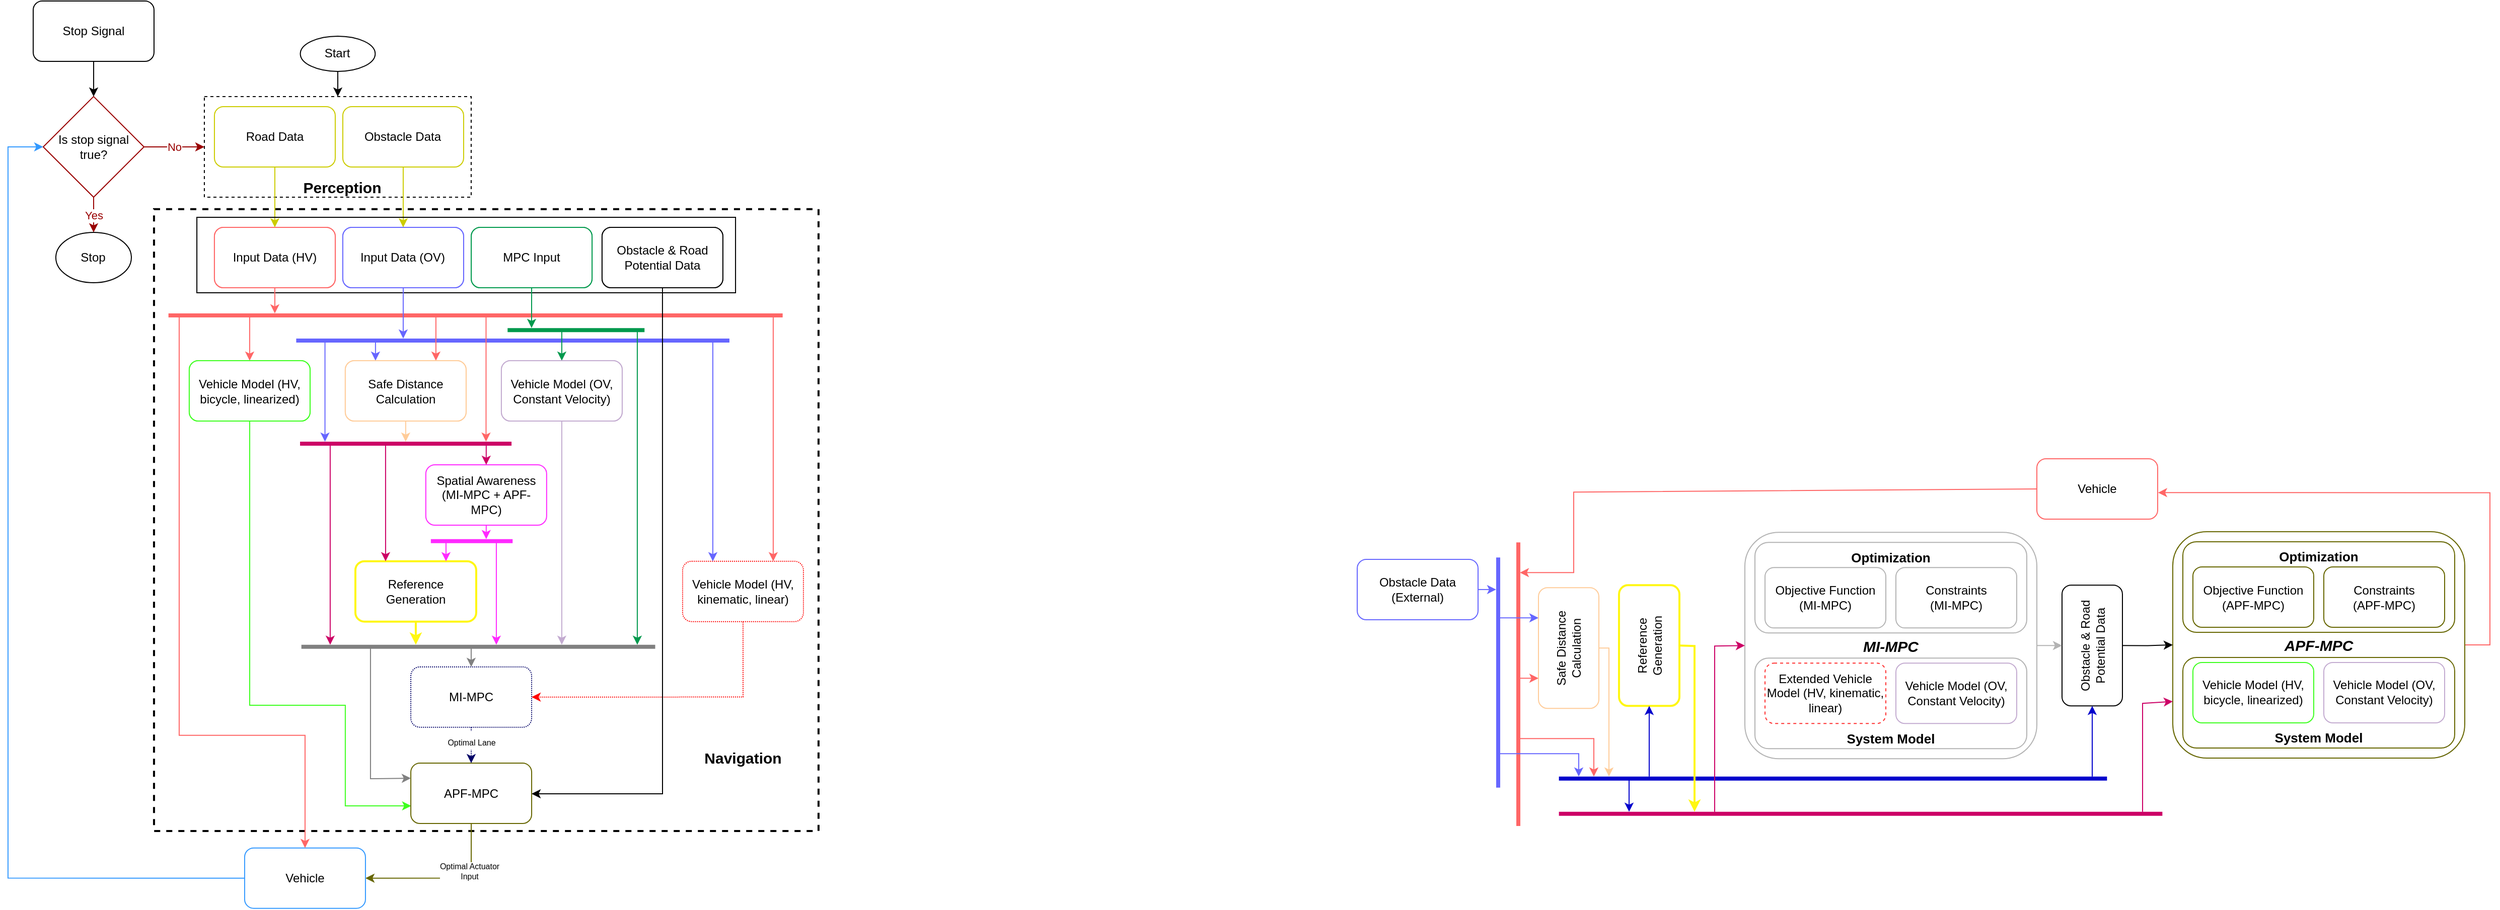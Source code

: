 <mxfile version="20.2.3" type="device"><diagram id="z-2p5BDqJH3tZsZEQubm" name="Page-1"><mxGraphModel dx="6515" dy="2323" grid="1" gridSize="5" guides="1" tooltips="1" connect="1" arrows="1" fold="1" page="1" pageScale="1" pageWidth="827" pageHeight="1169" math="0" shadow="0"><root><mxCell id="0"/><mxCell id="1" parent="0"/><mxCell id="9w9X7BF95Co967W3fV1p-60" value="" style="line;strokeWidth=4;direction=south;html=1;perimeter=backbonePerimeter;points=[];outlineConnect=0;strokeColor=#CC0066;fillColor=none;rotation=90;" vertex="1" parent="1"><mxGeometry x="1015" y="1708.15" width="10" height="599.34" as="geometry"/></mxCell><mxCell id="I2YFCP-IUplt8BJ0ZmbO-103" style="edgeStyle=orthogonalEdgeStyle;rounded=0;orthogonalLoop=1;jettySize=auto;html=1;entryX=0;entryY=0.5;entryDx=0;entryDy=0;strokeColor=#CC0066;exitX=0;exitY=0.5;exitDx=0;exitDy=0;" parent="1" edge="1"><mxGeometry relative="1" as="geometry"><mxPoint x="220.0" y="320.0" as="targetPoint"/><Array as="points"><mxPoint x="160" y="680"/><mxPoint x="160" y="320"/></Array></mxGeometry></mxCell><mxCell id="Q1zVQldcuReJ7Ah1Pz19-318" value="" style="rounded=0;whiteSpace=wrap;html=1;fillColor=none;dashed=1;strokeWidth=2;" parent="1" vertex="1"><mxGeometry x="-675.03" y="1406.84" width="660" height="618.16" as="geometry"/></mxCell><mxCell id="Q1zVQldcuReJ7Ah1Pz19-374" value="" style="line;strokeWidth=4;direction=south;html=1;perimeter=backbonePerimeter;points=[];outlineConnect=0;strokeColor=#CC0066;fillColor=none;rotation=90;" parent="1" vertex="1"><mxGeometry x="-429.97" y="1535" width="10" height="210" as="geometry"/></mxCell><mxCell id="Q1zVQldcuReJ7Ah1Pz19-375" value="" style="line;strokeWidth=4;direction=south;html=1;perimeter=backbonePerimeter;points=[];outlineConnect=0;strokeColor=#00994D;fillColor=none;rotation=90;" parent="1" vertex="1"><mxGeometry x="-260.87" y="1459.11" width="10" height="135.99" as="geometry"/></mxCell><mxCell id="Q1zVQldcuReJ7Ah1Pz19-376" value="" style="line;strokeWidth=4;direction=south;html=1;perimeter=backbonePerimeter;points=[];outlineConnect=0;strokeColor=#FF6666;fillColor=none;rotation=90;" parent="1" vertex="1"><mxGeometry x="-360.67" y="1207.51" width="10" height="610" as="geometry"/></mxCell><mxCell id="Q1zVQldcuReJ7Ah1Pz19-377" value="" style="line;strokeWidth=4;direction=south;html=1;perimeter=backbonePerimeter;points=[];outlineConnect=0;strokeColor=#6666FF;fillColor=none;rotation=90;" parent="1" vertex="1"><mxGeometry x="-323.67" y="1322.39" width="10" height="430.26" as="geometry"/></mxCell><mxCell id="Q1zVQldcuReJ7Ah1Pz19-378" value="" style="rounded=0;whiteSpace=wrap;html=1;strokeColor=#000000;fillColor=none;dashed=1;" parent="1" vertex="1"><mxGeometry x="-625.03" y="1295" width="265" height="100" as="geometry"/></mxCell><mxCell id="Q1zVQldcuReJ7Ah1Pz19-379" style="edgeStyle=orthogonalEdgeStyle;rounded=0;orthogonalLoop=1;jettySize=auto;html=1;strokeColor=#CCCC00;fontColor=#990000;" parent="1" source="Q1zVQldcuReJ7Ah1Pz19-380" target="Q1zVQldcuReJ7Ah1Pz19-389" edge="1"><mxGeometry relative="1" as="geometry"/></mxCell><mxCell id="Q1zVQldcuReJ7Ah1Pz19-380" value="Road Data" style="rounded=1;whiteSpace=wrap;html=1;strokeColor=#CCCC00;" parent="1" vertex="1"><mxGeometry x="-615.03" y="1304.98" width="120" height="60" as="geometry"/></mxCell><mxCell id="Q1zVQldcuReJ7Ah1Pz19-381" style="edgeStyle=orthogonalEdgeStyle;rounded=0;orthogonalLoop=1;jettySize=auto;html=1;strokeColor=#CCCC00;fontColor=#990000;" parent="1" source="Q1zVQldcuReJ7Ah1Pz19-382" target="Q1zVQldcuReJ7Ah1Pz19-390" edge="1"><mxGeometry relative="1" as="geometry"/></mxCell><mxCell id="Q1zVQldcuReJ7Ah1Pz19-382" value="Obstacle Data" style="rounded=1;whiteSpace=wrap;html=1;strokeColor=#CCCC00;" parent="1" vertex="1"><mxGeometry x="-487.53" y="1304.98" width="120" height="60" as="geometry"/></mxCell><mxCell id="Q1zVQldcuReJ7Ah1Pz19-383" value="Is stop signal true?" style="strokeWidth=1;html=1;shape=mxgraph.flowchart.decision;whiteSpace=wrap;strokeColor=#990000;fillColor=none;" parent="1" vertex="1"><mxGeometry x="-785.06" y="1294.94" width="100.06" height="100.06" as="geometry"/></mxCell><mxCell id="Q1zVQldcuReJ7Ah1Pz19-384" value="" style="edgeStyle=orthogonalEdgeStyle;rounded=0;orthogonalLoop=1;jettySize=auto;html=1;strokeColor=#000000;" parent="1" source="Q1zVQldcuReJ7Ah1Pz19-385" target="Q1zVQldcuReJ7Ah1Pz19-383" edge="1"><mxGeometry relative="1" as="geometry"/></mxCell><mxCell id="Q1zVQldcuReJ7Ah1Pz19-385" value="Stop Signal" style="rounded=1;whiteSpace=wrap;html=1;strokeColor=#000000;strokeWidth=1;fillColor=none;" parent="1" vertex="1"><mxGeometry x="-795.03" y="1200" width="120" height="60" as="geometry"/></mxCell><mxCell id="Q1zVQldcuReJ7Ah1Pz19-386" style="edgeStyle=orthogonalEdgeStyle;rounded=0;orthogonalLoop=1;jettySize=auto;html=1;entryX=0.5;entryY=0;entryDx=0;entryDy=0;fontSize=15;strokeColor=#000000;strokeWidth=1;" parent="1" source="Q1zVQldcuReJ7Ah1Pz19-387" target="Q1zVQldcuReJ7Ah1Pz19-378" edge="1"><mxGeometry relative="1" as="geometry"/></mxCell><mxCell id="Q1zVQldcuReJ7Ah1Pz19-387" value="Start" style="ellipse;whiteSpace=wrap;html=1;strokeColor=#000000;" parent="1" vertex="1"><mxGeometry x="-529.72" y="1234.98" width="74.38" height="35" as="geometry"/></mxCell><mxCell id="Q1zVQldcuReJ7Ah1Pz19-388" value="" style="rounded=0;whiteSpace=wrap;html=1;strokeColor=#000000;fillColor=none;" parent="1" vertex="1"><mxGeometry x="-632.47" y="1415" width="535" height="75" as="geometry"/></mxCell><mxCell id="Q1zVQldcuReJ7Ah1Pz19-389" value="Input Data (HV)" style="rounded=1;whiteSpace=wrap;html=1;strokeColor=#FF6666;" parent="1" vertex="1"><mxGeometry x="-615.03" y="1425" width="120" height="60" as="geometry"/></mxCell><mxCell id="Q1zVQldcuReJ7Ah1Pz19-390" value="Input Data (OV)" style="rounded=1;whiteSpace=wrap;html=1;strokeColor=#6666FF;" parent="1" vertex="1"><mxGeometry x="-487.53" y="1425" width="120" height="60" as="geometry"/></mxCell><mxCell id="Q1zVQldcuReJ7Ah1Pz19-391" value="MPC Input" style="rounded=1;whiteSpace=wrap;html=1;strokeColor=#00994D;" parent="1" vertex="1"><mxGeometry x="-359.97" y="1425" width="120" height="60" as="geometry"/></mxCell><mxCell id="Q1zVQldcuReJ7Ah1Pz19-392" value="Obstacle &amp;amp; Road Potential Data&lt;span style=&quot;color: rgba(0, 0, 0, 0); font-family: monospace; font-size: 0px; text-align: start;&quot;&gt;%3CmxGraphModel%3E%3Croot%3E%3CmxCell%20id%3D%220%22%2F%3E%3CmxCell%20id%3D%221%22%20parent%3D%220%22%2F%3E%3CmxCell%20id%3D%222%22%20value%3D%22Reference%20Generation%26lt%3Bspan%20style%3D%26quot%3Bcolor%3A%20rgba(0%2C%200%2C%200%2C%200)%3B%20font-family%3A%20monospace%3B%20font-size%3A%200px%3B%20text-align%3A%20start%3B%26quot%3B%26gt%3B%253CmxGraphModel%253E%253Croot%253E%253CmxCell%2520id%253D%25220%2522%252F%253E%253CmxCell%2520id%253D%25221%2522%2520parent%253D%25220%2522%252F%253E%253CmxCell%2520id%253D%25222%2522%2520value%253D%2522Vehicle%2520Model%2520(HV%252C%2520bicycle%252C%2520linearized)%2522%2520style%253D%2522rounded%253D1%253BwhiteSpace%253Dwrap%253Bhtml%253D1%253BstrokeColor%253D%25233399FF%253B%2522%2520vertex%253D%25221%2522%2520parent%253D%25221%2522%253E%253CmxGeometry%2520x%253D%2522210%2522%2520y%253D%2522440%2522%2520width%253D%2522120%2522%2520height%253D%252260%2522%2520as%253D%2522geometry%2522%252F%253E%253C%252FmxCell%253E%253C%252Froot%253E%253C%252FmxGraphModel%253E%26lt%3B%2Fspan%26gt%3B%26lt%3Bspan%20style%3D%26quot%3Bcolor%3A%20rgba(0%2C%200%2C%200%2C%200)%3B%20font-family%3A%20monospace%3B%20font-size%3A%200px%3B%20text-align%3A%20start%3B%26quot%3B%26gt%3B%253CmxGraphModel%253E%253Croot%253E%253CmxCell%2520id%253D%25220%2522%252F%253E%253CmxCell%2520id%253D%25221%2522%2520parent%253D%25220%2522%252F%253E%253CmxCell%2520id%253D%25222%2522%2520value%253D%2522Vehicle%2520Model%2520(HV%252C%2520bicycle%252C%2520linearized)%2522%2520style%253D%2522rounded%253D1%253BwhiteSpace%253Dwrap%253Bhtml%253D1%253BstrokeColor%253D%25233399FF%253B%2522%2520vertex%253D%25221%2522%2520parent%253D%25221%2522%253E%253CmxGeometry%2520x%253D%2522210%2522%2520y%253D%2522440%2522%2520width%253D%2522120%2522%2520height%253D%252260%2522%2520as%253D%2522geometry%2522%252F%253E%253C%252FmxCell%253E%253C%252Froot%253E%253C%252FmxGraphModel%253E%26lt%3B%2Fspan%26gt%3B%22%20style%3D%22rounded%3D1%3BwhiteSpace%3Dwrap%3Bhtml%3D1%3BstrokeColor%3D%233399FF%3B%22%20vertex%3D%221%22%20parent%3D%221%22%3E%3CmxGeometry%20x%3D%22210%22%20y%3D%22360%22%20width%3D%22120%22%20height%3D%2260%22%20as%3D%22geometry%22%2F%3E%3C%2FmxCell%3E%3C%2Froot%3E%3C%2FmxGraphModel%3E&lt;/span&gt;" style="rounded=1;whiteSpace=wrap;html=1;strokeColor=#000000;" parent="1" vertex="1"><mxGeometry x="-230.03" y="1425" width="120" height="60" as="geometry"/></mxCell><mxCell id="Q1zVQldcuReJ7Ah1Pz19-393" value="Safe Distance Calculation" style="rounded=1;whiteSpace=wrap;html=1;strokeColor=#FFCC99;" parent="1" vertex="1"><mxGeometry x="-485.06" y="1557.5" width="120" height="60" as="geometry"/></mxCell><mxCell id="Q1zVQldcuReJ7Ah1Pz19-394" value="Vehicle Model (OV, Constant Velocity)" style="rounded=1;whiteSpace=wrap;html=1;strokeColor=#C3ABD0;" parent="1" vertex="1"><mxGeometry x="-330.03" y="1557.5" width="120" height="60" as="geometry"/></mxCell><mxCell id="Q1zVQldcuReJ7Ah1Pz19-395" style="edgeStyle=orthogonalEdgeStyle;rounded=0;orthogonalLoop=1;jettySize=auto;html=1;entryX=0.003;entryY=0.7;entryDx=0;entryDy=0;fontSize=15;strokeColor=#3DFF1F;strokeWidth=1;entryPerimeter=0;" parent="1" source="Q1zVQldcuReJ7Ah1Pz19-396" target="Q1zVQldcuReJ7Ah1Pz19-403" edge="1"><mxGeometry relative="1" as="geometry"><Array as="points"><mxPoint x="-580.03" y="1900"/><mxPoint x="-485.03" y="1900"/><mxPoint x="-485.03" y="2000"/><mxPoint x="-420.03" y="2000"/></Array></mxGeometry></mxCell><mxCell id="Q1zVQldcuReJ7Ah1Pz19-396" value="Vehicle Model (HV, bicycle, linearized)" style="rounded=1;whiteSpace=wrap;html=1;strokeColor=#3DFF1F;" parent="1" vertex="1"><mxGeometry x="-640.03" y="1557.5" width="120" height="60" as="geometry"/></mxCell><mxCell id="Q1zVQldcuReJ7Ah1Pz19-397" value="" style="endArrow=classic;html=1;rounded=0;strokeColor=#FF6666;exitX=0.5;exitY=1;exitDx=0;exitDy=0;" parent="1" source="Q1zVQldcuReJ7Ah1Pz19-389" target="Q1zVQldcuReJ7Ah1Pz19-376" edge="1"><mxGeometry width="50" height="50" relative="1" as="geometry"><mxPoint x="-515.03" y="1500" as="sourcePoint"/><mxPoint x="-479.97" y="1500" as="targetPoint"/></mxGeometry></mxCell><mxCell id="Q1zVQldcuReJ7Ah1Pz19-398" value="" style="endArrow=classic;html=1;rounded=0;strokeColor=#FFCC99;exitX=0.5;exitY=1;exitDx=0;exitDy=0;" parent="1" source="Q1zVQldcuReJ7Ah1Pz19-393" target="Q1zVQldcuReJ7Ah1Pz19-374" edge="1"><mxGeometry width="50" height="50" relative="1" as="geometry"><mxPoint x="-420.06" y="1647.4" as="sourcePoint"/><mxPoint x="-397.06" y="1647.4" as="targetPoint"/></mxGeometry></mxCell><mxCell id="Q1zVQldcuReJ7Ah1Pz19-399" value="Spatial Awareness (MI-MPC + APF-MPC)" style="rounded=1;whiteSpace=wrap;html=1;strokeColor=#FF29FF;" parent="1" vertex="1"><mxGeometry x="-405.09" y="1660.98" width="120" height="60" as="geometry"/></mxCell><mxCell id="Q1zVQldcuReJ7Ah1Pz19-400" value="" style="endArrow=classic;html=1;rounded=0;strokeColor=#CC0066;entryX=0.5;entryY=0;entryDx=0;entryDy=0;" parent="1" target="Q1zVQldcuReJ7Ah1Pz19-399" edge="1"><mxGeometry width="50" height="50" relative="1" as="geometry"><mxPoint x="-345.09" y="1640.004" as="sourcePoint"/><mxPoint x="-340.12" y="1658.87" as="targetPoint"/></mxGeometry></mxCell><mxCell id="Q1zVQldcuReJ7Ah1Pz19-401" style="edgeStyle=orthogonalEdgeStyle;rounded=0;orthogonalLoop=1;jettySize=auto;html=1;entryX=1;entryY=0.5;entryDx=0;entryDy=0;fontSize=15;strokeColor=#666600;strokeWidth=1;exitX=0.5;exitY=1;exitDx=0;exitDy=0;" parent="1" source="Q1zVQldcuReJ7Ah1Pz19-403" target="Q1zVQldcuReJ7Ah1Pz19-405" edge="1"><mxGeometry relative="1" as="geometry"><Array as="points"><mxPoint x="-360.03" y="2071.84"/></Array></mxGeometry></mxCell><mxCell id="Q1zVQldcuReJ7Ah1Pz19-402" value="Optimal Actuator&lt;br&gt;Input" style="edgeLabel;html=1;align=center;verticalAlign=middle;resizable=0;points=[];fontSize=8;" parent="Q1zVQldcuReJ7Ah1Pz19-401" vertex="1" connectable="0"><mxGeometry x="-0.406" y="-2" relative="1" as="geometry"><mxPoint as="offset"/></mxGeometry></mxCell><mxCell id="Q1zVQldcuReJ7Ah1Pz19-403" value="APF-MPC" style="rounded=1;whiteSpace=wrap;html=1;strokeColor=#666600;" parent="1" vertex="1"><mxGeometry x="-419.97" y="1957.54" width="120" height="60" as="geometry"/></mxCell><mxCell id="Q1zVQldcuReJ7Ah1Pz19-404" style="edgeStyle=orthogonalEdgeStyle;rounded=0;orthogonalLoop=1;jettySize=auto;html=1;entryX=0;entryY=0.5;entryDx=0;entryDy=0;entryPerimeter=0;fontSize=15;strokeColor=#3399FF;strokeWidth=1;exitX=0;exitY=0.5;exitDx=0;exitDy=0;" parent="1" source="Q1zVQldcuReJ7Ah1Pz19-405" target="Q1zVQldcuReJ7Ah1Pz19-383" edge="1"><mxGeometry relative="1" as="geometry"><Array as="points"><mxPoint x="-820.03" y="2071.84"/><mxPoint x="-820.03" y="1344.84"/></Array></mxGeometry></mxCell><mxCell id="Q1zVQldcuReJ7Ah1Pz19-405" value="Vehicle" style="rounded=1;whiteSpace=wrap;html=1;strokeColor=#3399FF;" parent="1" vertex="1"><mxGeometry x="-585.03" y="2041.84" width="120" height="60" as="geometry"/></mxCell><mxCell id="Q1zVQldcuReJ7Ah1Pz19-406" value="&lt;font color=&quot;#990000&quot;&gt;No&lt;/font&gt;" style="edgeStyle=orthogonalEdgeStyle;rounded=0;orthogonalLoop=1;jettySize=auto;html=1;strokeColor=#990000;entryX=0;entryY=0.5;entryDx=0;entryDy=0;exitX=1;exitY=0.5;exitDx=0;exitDy=0;exitPerimeter=0;" parent="1" source="Q1zVQldcuReJ7Ah1Pz19-383" target="Q1zVQldcuReJ7Ah1Pz19-378" edge="1"><mxGeometry relative="1" as="geometry"><mxPoint x="-834.983" y="1385.03" as="sourcePoint"/><mxPoint x="-770.03" y="1485.015" as="targetPoint"/><Array as="points"><mxPoint x="-645.03" y="1345"/><mxPoint x="-645.03" y="1345"/></Array></mxGeometry></mxCell><mxCell id="Q1zVQldcuReJ7Ah1Pz19-407" value="&lt;font style=&quot;font-size: 15px;&quot;&gt;&lt;b&gt;Navigation&lt;/b&gt;&lt;/font&gt;" style="text;html=1;strokeColor=none;fillColor=none;align=center;verticalAlign=middle;whiteSpace=wrap;rounded=0;dashed=1;" parent="1" vertex="1"><mxGeometry x="-120.03" y="1936.84" width="60" height="30" as="geometry"/></mxCell><mxCell id="Q1zVQldcuReJ7Ah1Pz19-408" value="&lt;font style=&quot;font-size: 15px;&quot;&gt;&lt;b&gt;Perception&lt;/b&gt;&lt;/font&gt;" style="text;html=1;strokeColor=none;fillColor=none;align=center;verticalAlign=middle;whiteSpace=wrap;rounded=0;dashed=1;" parent="1" vertex="1"><mxGeometry x="-517.53" y="1370" width="60" height="30" as="geometry"/></mxCell><mxCell id="Q1zVQldcuReJ7Ah1Pz19-409" value="&lt;font style=&quot;font-size: 8px;&quot;&gt;Optimal Lane&lt;/font&gt;" style="edgeStyle=orthogonalEdgeStyle;rounded=0;orthogonalLoop=1;jettySize=auto;html=1;dashed=1;dashPattern=1 1;fontSize=15;strokeColor=#000066;strokeWidth=1;" parent="1" source="Q1zVQldcuReJ7Ah1Pz19-410" target="Q1zVQldcuReJ7Ah1Pz19-403" edge="1"><mxGeometry x="-0.458" relative="1" as="geometry"><mxPoint as="offset"/></mxGeometry></mxCell><mxCell id="Q1zVQldcuReJ7Ah1Pz19-410" value="MI-MPC" style="rounded=1;whiteSpace=wrap;html=1;strokeColor=#000066;dashed=1;dashPattern=1 1;" parent="1" vertex="1"><mxGeometry x="-419.97" y="1861.84" width="120" height="60" as="geometry"/></mxCell><mxCell id="Q1zVQldcuReJ7Ah1Pz19-411" style="edgeStyle=orthogonalEdgeStyle;rounded=0;orthogonalLoop=1;jettySize=auto;html=1;entryX=1;entryY=0.5;entryDx=0;entryDy=0;fontSize=15;strokeColor=#FF0000;strokeWidth=1;exitX=0.5;exitY=1;exitDx=0;exitDy=0;dashed=1;dashPattern=1 1;" parent="1" source="Q1zVQldcuReJ7Ah1Pz19-412" target="Q1zVQldcuReJ7Ah1Pz19-410" edge="1"><mxGeometry relative="1" as="geometry"><Array as="points"><mxPoint x="-90.03" y="1891.84"/></Array></mxGeometry></mxCell><mxCell id="Q1zVQldcuReJ7Ah1Pz19-412" value="Vehicle Model (HV, kinematic, linear)" style="rounded=1;whiteSpace=wrap;html=1;strokeColor=#FF0000;dashed=1;dashPattern=1 1;" parent="1" vertex="1"><mxGeometry x="-150.03" y="1756.84" width="120" height="60" as="geometry"/></mxCell><mxCell id="Q1zVQldcuReJ7Ah1Pz19-413" value="" style="endArrow=classic;html=1;rounded=0;fontSize=15;strokeColor=#00994D;strokeWidth=1;exitX=0.5;exitY=1;exitDx=0;exitDy=0;" parent="1" source="Q1zVQldcuReJ7Ah1Pz19-391" target="Q1zVQldcuReJ7Ah1Pz19-375" edge="1"><mxGeometry width="50" height="50" relative="1" as="geometry"><mxPoint x="-340.03" y="1535" as="sourcePoint"/><mxPoint x="-290.03" y="1500" as="targetPoint"/><Array as="points"><mxPoint x="-300.03" y="1525"/></Array></mxGeometry></mxCell><mxCell id="Q1zVQldcuReJ7Ah1Pz19-414" value="" style="endArrow=classic;html=1;rounded=0;fontSize=15;strokeColor=#00994D;strokeWidth=1;entryX=0.5;entryY=0;entryDx=0;entryDy=0;" parent="1" source="Q1zVQldcuReJ7Ah1Pz19-375" target="Q1zVQldcuReJ7Ah1Pz19-394" edge="1"><mxGeometry width="50" height="50" relative="1" as="geometry"><mxPoint x="-275.03" y="1515" as="sourcePoint"/><mxPoint x="-275.03" y="1555.105" as="targetPoint"/><Array as="points"><mxPoint x="-270.03" y="1550"/></Array></mxGeometry></mxCell><mxCell id="Q1zVQldcuReJ7Ah1Pz19-415" value="" style="endArrow=classic;html=1;rounded=0;strokeColor=#FF6666;entryX=0.5;entryY=0;entryDx=0;entryDy=0;" parent="1" source="Q1zVQldcuReJ7Ah1Pz19-376" target="Q1zVQldcuReJ7Ah1Pz19-396" edge="1"><mxGeometry width="50" height="50" relative="1" as="geometry"><mxPoint x="-580.03" y="1515" as="sourcePoint"/><mxPoint x="-580.09" y="1553.11" as="targetPoint"/></mxGeometry></mxCell><mxCell id="Q1zVQldcuReJ7Ah1Pz19-416" value="" style="endArrow=classic;html=1;rounded=0;strokeColor=#FF6666;entryX=0.75;entryY=0;entryDx=0;entryDy=0;" parent="1" source="Q1zVQldcuReJ7Ah1Pz19-376" target="Q1zVQldcuReJ7Ah1Pz19-393" edge="1"><mxGeometry width="50" height="50" relative="1" as="geometry"><mxPoint x="-397.53" y="1505.41" as="sourcePoint"/><mxPoint x="-397.53" y="1548.79" as="targetPoint"/></mxGeometry></mxCell><mxCell id="Q1zVQldcuReJ7Ah1Pz19-417" value="" style="endArrow=classic;html=1;rounded=0;strokeColor=#6666FF;entryX=0.25;entryY=0;entryDx=0;entryDy=0;" parent="1" source="Q1zVQldcuReJ7Ah1Pz19-377" target="Q1zVQldcuReJ7Ah1Pz19-393" edge="1"><mxGeometry width="50" height="50" relative="1" as="geometry"><mxPoint x="-460.03" y="1506.82" as="sourcePoint"/><mxPoint x="-460.03" y="1550" as="targetPoint"/></mxGeometry></mxCell><mxCell id="Q1zVQldcuReJ7Ah1Pz19-418" value="" style="line;strokeWidth=4;direction=south;html=1;perimeter=backbonePerimeter;points=[];outlineConnect=0;strokeColor=#808080;fillColor=none;rotation=90;" parent="1" vertex="1"><mxGeometry x="-357.96" y="1666.13" width="10" height="351.41" as="geometry"/></mxCell><mxCell id="Q1zVQldcuReJ7Ah1Pz19-419" value="" style="endArrow=classic;html=1;rounded=0;strokeColor=#FF29FF;exitX=0.5;exitY=1;exitDx=0;exitDy=0;" parent="1" source="Q1zVQldcuReJ7Ah1Pz19-399" target="Q1zVQldcuReJ7Ah1Pz19-429" edge="1"><mxGeometry width="50" height="50" relative="1" as="geometry"><mxPoint x="-335.09" y="1714.024" as="sourcePoint"/><mxPoint x="-335.09" y="1735" as="targetPoint"/></mxGeometry></mxCell><mxCell id="Q1zVQldcuReJ7Ah1Pz19-420" value="" style="endArrow=classic;html=1;rounded=0;strokeColor=#808080;entryX=0.5;entryY=0;entryDx=0;entryDy=0;" parent="1" source="Q1zVQldcuReJ7Ah1Pz19-418" target="Q1zVQldcuReJ7Ah1Pz19-410" edge="1"><mxGeometry width="50" height="50" relative="1" as="geometry"><mxPoint x="-255.03" y="1952.46" as="sourcePoint"/><mxPoint x="-255.03" y="1896.84" as="targetPoint"/><Array as="points"><mxPoint x="-360.03" y="1851.84"/></Array></mxGeometry></mxCell><mxCell id="Q1zVQldcuReJ7Ah1Pz19-421" value="" style="endArrow=classic;html=1;rounded=0;strokeColor=#808080;entryX=0;entryY=0.25;entryDx=0;entryDy=0;" parent="1" source="Q1zVQldcuReJ7Ah1Pz19-418" target="Q1zVQldcuReJ7Ah1Pz19-403" edge="1"><mxGeometry width="50" height="50" relative="1" as="geometry"><mxPoint x="-485.03" y="1957.46" as="sourcePoint"/><mxPoint x="-455.03" y="2008.46" as="targetPoint"/><Array as="points"><mxPoint x="-460.03" y="1973"/></Array></mxGeometry></mxCell><mxCell id="Q1zVQldcuReJ7Ah1Pz19-422" value="" style="endArrow=classic;html=1;rounded=0;strokeColor=#FF6666;" parent="1" target="Q1zVQldcuReJ7Ah1Pz19-374" edge="1"><mxGeometry width="50" height="50" relative="1" as="geometry"><mxPoint x="-345.26" y="1514.172" as="sourcePoint"/><mxPoint x="-345.26" y="1557.5" as="targetPoint"/></mxGeometry></mxCell><mxCell id="Q1zVQldcuReJ7Ah1Pz19-423" value="" style="endArrow=classic;html=1;rounded=0;strokeColor=#6666FF;" parent="1" target="Q1zVQldcuReJ7Ah1Pz19-374" edge="1"><mxGeometry width="50" height="50" relative="1" as="geometry"><mxPoint x="-505.23" y="1539.1" as="sourcePoint"/><mxPoint x="-505.23" y="1557.5" as="targetPoint"/></mxGeometry></mxCell><mxCell id="Q1zVQldcuReJ7Ah1Pz19-424" value="" style="endArrow=classic;html=1;rounded=0;strokeColor=#6666FF;exitX=0.5;exitY=1;exitDx=0;exitDy=0;" parent="1" source="Q1zVQldcuReJ7Ah1Pz19-390" target="Q1zVQldcuReJ7Ah1Pz19-377" edge="1"><mxGeometry width="50" height="50" relative="1" as="geometry"><mxPoint x="-425.12" y="1490" as="sourcePoint"/><mxPoint x="-425.12" y="1508.4" as="targetPoint"/></mxGeometry></mxCell><mxCell id="Q1zVQldcuReJ7Ah1Pz19-425" value="&lt;font color=&quot;#990000&quot;&gt;Yes&lt;/font&gt;" style="edgeStyle=orthogonalEdgeStyle;rounded=0;orthogonalLoop=1;jettySize=auto;html=1;strokeColor=#990000;exitX=0.5;exitY=1;exitDx=0;exitDy=0;exitPerimeter=0;" parent="1" source="Q1zVQldcuReJ7Ah1Pz19-383" target="Q1zVQldcuReJ7Ah1Pz19-426" edge="1"><mxGeometry relative="1" as="geometry"><mxPoint x="-745.03" y="1440.076" as="sourcePoint"/></mxGeometry></mxCell><mxCell id="Q1zVQldcuReJ7Ah1Pz19-426" value="Stop" style="ellipse;whiteSpace=wrap;html=1;strokeColor=#000000;strokeWidth=1;fillColor=none;" parent="1" vertex="1"><mxGeometry x="-772.55" y="1429.98" width="75.04" height="50.03" as="geometry"/></mxCell><mxCell id="Q1zVQldcuReJ7Ah1Pz19-427" value="" style="endArrow=classic;html=1;rounded=0;strokeColor=#FF6666;entryX=0.5;entryY=0;entryDx=0;entryDy=0;" parent="1" source="Q1zVQldcuReJ7Ah1Pz19-376" target="Q1zVQldcuReJ7Ah1Pz19-405" edge="1"><mxGeometry width="50" height="50" relative="1" as="geometry"><mxPoint x="-665.03" y="1513.51" as="sourcePoint"/><mxPoint x="-665.03" y="1945" as="targetPoint"/><Array as="points"><mxPoint x="-650.03" y="1929.84"/><mxPoint x="-525.03" y="1929.84"/></Array></mxGeometry></mxCell><mxCell id="Q1zVQldcuReJ7Ah1Pz19-428" value="Reference Generation&lt;span style=&quot;color: rgba(0, 0, 0, 0); font-family: monospace; font-size: 0px; text-align: start;&quot;&gt;%3CmxGraphModel%3E%3Croot%3E%3CmxCell%20id%3D%220%22%2F%3E%3CmxCell%20id%3D%221%22%20parent%3D%220%22%2F%3E%3CmxCell%20id%3D%222%22%20value%3D%22Vehicle%20Model%20(HV%2C%20bicycle%2C%20linearized)%22%20style%3D%22rounded%3D1%3BwhiteSpace%3Dwrap%3Bhtml%3D1%3BstrokeColor%3D%233399FF%3B%22%20vertex%3D%221%22%20parent%3D%221%22%3E%3CmxGeometry%20x%3D%22210%22%20y%3D%22440%22%20width%3D%22120%22%20height%3D%2260%22%20as%3D%22geometry%22%2F%3E%3C%2FmxCell%3E%3C%2Froot%3E%3C%2FmxGraphModel%3E&lt;/span&gt;&lt;span style=&quot;color: rgba(0, 0, 0, 0); font-family: monospace; font-size: 0px; text-align: start;&quot;&gt;%3CmxGraphModel%3E%3Croot%3E%3CmxCell%20id%3D%220%22%2F%3E%3CmxCell%20id%3D%221%22%20parent%3D%220%22%2F%3E%3CmxCell%20id%3D%222%22%20value%3D%22Vehicle%20Model%20(HV%2C%20bicycle%2C%20linearized)%22%20style%3D%22rounded%3D1%3BwhiteSpace%3Dwrap%3Bhtml%3D1%3BstrokeColor%3D%233399FF%3B%22%20vertex%3D%221%22%20parent%3D%221%22%3E%3CmxGeometry%20x%3D%22210%22%20y%3D%22440%22%20width%3D%22120%22%20height%3D%2260%22%20as%3D%22geometry%22%2F%3E%3C%2FmxCell%3E%3C%2Froot%3E%3C%2FmxGraphModel%3E&lt;/span&gt;" style="rounded=1;whiteSpace=wrap;html=1;strokeColor=#FFF712;fillColor=none;strokeWidth=2;" parent="1" vertex="1"><mxGeometry x="-475.03" y="1756.84" width="120" height="60" as="geometry"/></mxCell><mxCell id="Q1zVQldcuReJ7Ah1Pz19-429" value="" style="line;strokeWidth=4;direction=south;html=1;perimeter=backbonePerimeter;points=[];outlineConnect=0;strokeColor=#FF29FF;fillColor=none;rotation=90;" parent="1" vertex="1"><mxGeometry x="-364.47" y="1696.25" width="10" height="81.21" as="geometry"/></mxCell><mxCell id="Q1zVQldcuReJ7Ah1Pz19-430" style="edgeStyle=orthogonalEdgeStyle;rounded=0;orthogonalLoop=1;jettySize=auto;html=1;fontSize=15;strokeColor=#CC0066;strokeWidth=1;entryX=0.25;entryY=0;entryDx=0;entryDy=0;" parent="1" source="Q1zVQldcuReJ7Ah1Pz19-374" target="Q1zVQldcuReJ7Ah1Pz19-428" edge="1"><mxGeometry relative="1" as="geometry"><Array as="points"><mxPoint x="-445.03" y="1651.84"/><mxPoint x="-445.03" y="1651.84"/></Array></mxGeometry></mxCell><mxCell id="Q1zVQldcuReJ7Ah1Pz19-431" value="" style="endArrow=classic;html=1;rounded=0;strokeColor=#FF29FF;entryX=0.75;entryY=0;entryDx=0;entryDy=0;" parent="1" source="Q1zVQldcuReJ7Ah1Pz19-429" target="Q1zVQldcuReJ7Ah1Pz19-428" edge="1"><mxGeometry width="50" height="50" relative="1" as="geometry"><mxPoint x="-395.33" y="1738.79" as="sourcePoint"/><mxPoint x="-395.33" y="1752.65" as="targetPoint"/></mxGeometry></mxCell><mxCell id="Q1zVQldcuReJ7Ah1Pz19-432" value="" style="endArrow=classic;html=1;rounded=0;strokeColor=#FF29FF;" parent="1" source="Q1zVQldcuReJ7Ah1Pz19-429" target="Q1zVQldcuReJ7Ah1Pz19-418" edge="1"><mxGeometry width="50" height="50" relative="1" as="geometry"><mxPoint x="-335.03" y="1741.84" as="sourcePoint"/><mxPoint x="-335.17" y="1765.7" as="targetPoint"/><Array as="points"><mxPoint x="-335.03" y="1741.84"/></Array></mxGeometry></mxCell><mxCell id="Q1zVQldcuReJ7Ah1Pz19-433" value="" style="endArrow=classic;html=1;rounded=0;strokeColor=#FFF712;exitX=0.5;exitY=1;exitDx=0;exitDy=0;strokeWidth=2;" parent="1" source="Q1zVQldcuReJ7Ah1Pz19-428" target="Q1zVQldcuReJ7Ah1Pz19-418" edge="1"><mxGeometry width="50" height="50" relative="1" as="geometry"><mxPoint x="-407.66" y="1816.838" as="sourcePoint"/><mxPoint x="-407.66" y="1835.03" as="targetPoint"/></mxGeometry></mxCell><mxCell id="Q1zVQldcuReJ7Ah1Pz19-434" value="" style="endArrow=classic;html=1;rounded=0;strokeColor=#C3ABD0;exitX=0.5;exitY=1;exitDx=0;exitDy=0;" parent="1" source="Q1zVQldcuReJ7Ah1Pz19-394" target="Q1zVQldcuReJ7Ah1Pz19-418" edge="1"><mxGeometry width="50" height="50" relative="1" as="geometry"><mxPoint x="-250.19" y="1640.274" as="sourcePoint"/><mxPoint x="-250.19" y="1661.25" as="targetPoint"/></mxGeometry></mxCell><mxCell id="Q1zVQldcuReJ7Ah1Pz19-435" value="" style="endArrow=classic;html=1;rounded=0;fontSize=15;strokeColor=#00994D;strokeWidth=1;" parent="1" source="Q1zVQldcuReJ7Ah1Pz19-375" target="Q1zVQldcuReJ7Ah1Pz19-418" edge="1"><mxGeometry width="50" height="50" relative="1" as="geometry"><mxPoint x="-195.03" y="1535" as="sourcePoint"/><mxPoint x="-195.03" y="1625" as="targetPoint"/><Array as="points"><mxPoint x="-195.03" y="1556.06"/></Array></mxGeometry></mxCell><mxCell id="Q1zVQldcuReJ7Ah1Pz19-436" style="edgeStyle=orthogonalEdgeStyle;rounded=0;orthogonalLoop=1;jettySize=auto;html=1;fontSize=15;strokeColor=#000000;strokeWidth=1;exitX=0.5;exitY=1;exitDx=0;exitDy=0;entryX=1;entryY=0.5;entryDx=0;entryDy=0;" parent="1" source="Q1zVQldcuReJ7Ah1Pz19-392" target="Q1zVQldcuReJ7Ah1Pz19-403" edge="1"><mxGeometry relative="1" as="geometry"><Array as="points"><mxPoint x="-170.03" y="1988"/><mxPoint x="-300.03" y="1988"/></Array><mxPoint x="-285.03" y="1971.84" as="targetPoint"/></mxGeometry></mxCell><mxCell id="Q1zVQldcuReJ7Ah1Pz19-437" value="" style="endArrow=classic;html=1;rounded=0;strokeColor=#6666FF;entryX=0.25;entryY=0;entryDx=0;entryDy=0;" parent="1" source="Q1zVQldcuReJ7Ah1Pz19-377" target="Q1zVQldcuReJ7Ah1Pz19-412" edge="1"><mxGeometry width="50" height="50" relative="1" as="geometry"><mxPoint x="-145.03" y="1539.045" as="sourcePoint"/><mxPoint x="-145.03" y="1557.5" as="targetPoint"/></mxGeometry></mxCell><mxCell id="Q1zVQldcuReJ7Ah1Pz19-438" value="" style="endArrow=classic;html=1;rounded=0;strokeColor=#FF6666;entryX=0.75;entryY=0;entryDx=0;entryDy=0;" parent="1" source="Q1zVQldcuReJ7Ah1Pz19-376" target="Q1zVQldcuReJ7Ah1Pz19-412" edge="1"><mxGeometry width="50" height="50" relative="1" as="geometry"><mxPoint x="-120.03" y="1514.5" as="sourcePoint"/><mxPoint x="-120.03" y="1540.005" as="targetPoint"/></mxGeometry></mxCell><mxCell id="Q1zVQldcuReJ7Ah1Pz19-439" style="edgeStyle=orthogonalEdgeStyle;rounded=0;orthogonalLoop=1;jettySize=auto;html=1;fontSize=15;strokeColor=#CC0066;strokeWidth=1;" parent="1" source="Q1zVQldcuReJ7Ah1Pz19-374" target="Q1zVQldcuReJ7Ah1Pz19-418" edge="1"><mxGeometry relative="1" as="geometry"><mxPoint x="-505.03" y="1661.6" as="sourcePoint"/><mxPoint x="-505.03" y="1776.84" as="targetPoint"/><Array as="points"><mxPoint x="-500.03" y="1736.84"/><mxPoint x="-500.03" y="1736.84"/></Array></mxGeometry></mxCell><mxCell id="Q1zVQldcuReJ7Ah1Pz19-440" value="Input Data (HV)" style="rounded=1;whiteSpace=wrap;html=1;strokeColor=#FF6666;" parent="1" vertex="1"><mxGeometry x="-615.03" y="1425" width="120" height="60" as="geometry"/></mxCell><mxCell id="Q1zVQldcuReJ7Ah1Pz19-441" value="Input Data (OV)" style="rounded=1;whiteSpace=wrap;html=1;strokeColor=#6666FF;" parent="1" vertex="1"><mxGeometry x="-487.53" y="1425" width="120" height="60" as="geometry"/></mxCell><mxCell id="Q1zVQldcuReJ7Ah1Pz19-442" value="MPC Input" style="rounded=1;whiteSpace=wrap;html=1;strokeColor=#00994D;" parent="1" vertex="1"><mxGeometry x="-359.97" y="1425" width="120" height="60" as="geometry"/></mxCell><mxCell id="Q1zVQldcuReJ7Ah1Pz19-443" value="Obstacle &amp;amp; Road Potential Data&lt;span style=&quot;color: rgba(0, 0, 0, 0); font-family: monospace; font-size: 0px; text-align: start;&quot;&gt;%3CmxGraphModel%3E%3Croot%3E%3CmxCell%20id%3D%220%22%2F%3E%3CmxCell%20id%3D%221%22%20parent%3D%220%22%2F%3E%3CmxCell%20id%3D%222%22%20value%3D%22Reference%20Generation%26lt%3Bspan%20style%3D%26quot%3Bcolor%3A%20rgba(0%2C%200%2C%200%2C%200)%3B%20font-family%3A%20monospace%3B%20font-size%3A%200px%3B%20text-align%3A%20start%3B%26quot%3B%26gt%3B%253CmxGraphModel%253E%253Croot%253E%253CmxCell%2520id%253D%25220%2522%252F%253E%253CmxCell%2520id%253D%25221%2522%2520parent%253D%25220%2522%252F%253E%253CmxCell%2520id%253D%25222%2522%2520value%253D%2522Vehicle%2520Model%2520(HV%252C%2520bicycle%252C%2520linearized)%2522%2520style%253D%2522rounded%253D1%253BwhiteSpace%253Dwrap%253Bhtml%253D1%253BstrokeColor%253D%25233399FF%253B%2522%2520vertex%253D%25221%2522%2520parent%253D%25221%2522%253E%253CmxGeometry%2520x%253D%2522210%2522%2520y%253D%2522440%2522%2520width%253D%2522120%2522%2520height%253D%252260%2522%2520as%253D%2522geometry%2522%252F%253E%253C%252FmxCell%253E%253C%252Froot%253E%253C%252FmxGraphModel%253E%26lt%3B%2Fspan%26gt%3B%26lt%3Bspan%20style%3D%26quot%3Bcolor%3A%20rgba(0%2C%200%2C%200%2C%200)%3B%20font-family%3A%20monospace%3B%20font-size%3A%200px%3B%20text-align%3A%20start%3B%26quot%3B%26gt%3B%253CmxGraphModel%253E%253Croot%253E%253CmxCell%2520id%253D%25220%2522%252F%253E%253CmxCell%2520id%253D%25221%2522%2520parent%253D%25220%2522%252F%253E%253CmxCell%2520id%253D%25222%2522%2520value%253D%2522Vehicle%2520Model%2520(HV%252C%2520bicycle%252C%2520linearized)%2522%2520style%253D%2522rounded%253D1%253BwhiteSpace%253Dwrap%253Bhtml%253D1%253BstrokeColor%253D%25233399FF%253B%2522%2520vertex%253D%25221%2522%2520parent%253D%25221%2522%253E%253CmxGeometry%2520x%253D%2522210%2522%2520y%253D%2522440%2522%2520width%253D%2522120%2522%2520height%253D%252260%2522%2520as%253D%2522geometry%2522%252F%253E%253C%252FmxCell%253E%253C%252Froot%253E%253C%252FmxGraphModel%253E%26lt%3B%2Fspan%26gt%3B%22%20style%3D%22rounded%3D1%3BwhiteSpace%3Dwrap%3Bhtml%3D1%3BstrokeColor%3D%233399FF%3B%22%20vertex%3D%221%22%20parent%3D%221%22%3E%3CmxGeometry%20x%3D%22210%22%20y%3D%22360%22%20width%3D%22120%22%20height%3D%2260%22%20as%3D%22geometry%22%2F%3E%3C%2FmxCell%3E%3C%2Froot%3E%3C%2FmxGraphModel%3E&lt;/span&gt;" style="rounded=1;whiteSpace=wrap;html=1;strokeColor=#000000;" parent="1" vertex="1"><mxGeometry x="-230.03" y="1425" width="120" height="60" as="geometry"/></mxCell><mxCell id="Q1zVQldcuReJ7Ah1Pz19-444" value="Vehicle Model (OV, Constant Velocity)" style="rounded=1;whiteSpace=wrap;html=1;strokeColor=#C3ABD0;" parent="1" vertex="1"><mxGeometry x="-330.03" y="1557.5" width="120" height="60" as="geometry"/></mxCell><mxCell id="Q1zVQldcuReJ7Ah1Pz19-445" value="Safe Distance Calculation" style="rounded=1;whiteSpace=wrap;html=1;strokeColor=#FFCC99;" parent="1" vertex="1"><mxGeometry x="-485.06" y="1557.5" width="120" height="60" as="geometry"/></mxCell><mxCell id="Q1zVQldcuReJ7Ah1Pz19-446" value="Vehicle Model (HV, bicycle, linearized)" style="rounded=1;whiteSpace=wrap;html=1;strokeColor=#3DFF1F;" parent="1" vertex="1"><mxGeometry x="-640.03" y="1557.5" width="120" height="60" as="geometry"/></mxCell><mxCell id="9w9X7BF95Co967W3fV1p-68" style="edgeStyle=orthogonalEdgeStyle;rounded=0;orthogonalLoop=1;jettySize=auto;html=1;entryX=-0.003;entryY=0.439;entryDx=0;entryDy=0;strokeColor=#FF6666;strokeWidth=1;entryPerimeter=0;" edge="1" parent="1" source="9w9X7BF95Co967W3fV1p-3" target="9w9X7BF95Co967W3fV1p-15"><mxGeometry relative="1" as="geometry"><Array as="points"><mxPoint x="1645" y="1840.15"/><mxPoint x="1645" y="1689.15"/></Array></mxGeometry></mxCell><mxCell id="9w9X7BF95Co967W3fV1p-3" value="" style="rounded=1;whiteSpace=wrap;html=1;strokeColor=#666600;fillColor=none;" vertex="1" parent="1"><mxGeometry x="1330" y="1727.49" width="290" height="225" as="geometry"/></mxCell><mxCell id="9w9X7BF95Co967W3fV1p-4" value="" style="rounded=1;whiteSpace=wrap;html=1;strokeColor=#666600;fillColor=none;" vertex="1" parent="1"><mxGeometry x="1340" y="1737.49" width="270" height="90" as="geometry"/></mxCell><mxCell id="9w9X7BF95Co967W3fV1p-5" value="" style="rounded=1;whiteSpace=wrap;html=1;strokeColor=#666600;fillColor=none;" vertex="1" parent="1"><mxGeometry x="1340" y="1852.49" width="270" height="90" as="geometry"/></mxCell><mxCell id="9w9X7BF95Co967W3fV1p-6" value="Objective Function&lt;br&gt;(APF-MPC)" style="rounded=1;whiteSpace=wrap;html=1;fontSize=12;strokeColor=#666600;fillColor=none;" vertex="1" parent="1"><mxGeometry x="1350" y="1762.52" width="120" height="60" as="geometry"/></mxCell><mxCell id="9w9X7BF95Co967W3fV1p-7" value="Constraints&lt;br&gt;(APF-MPC)" style="rounded=1;whiteSpace=wrap;html=1;fontSize=12;strokeColor=#666600;fillColor=none;" vertex="1" parent="1"><mxGeometry x="1480" y="1762.52" width="120" height="60" as="geometry"/></mxCell><mxCell id="9w9X7BF95Co967W3fV1p-8" value="&lt;font size=&quot;1&quot; style=&quot;&quot;&gt;&lt;b style=&quot;font-size: 13px;&quot;&gt;Optimization&lt;/b&gt;&lt;/font&gt;" style="text;html=1;strokeColor=none;fillColor=none;align=center;verticalAlign=middle;whiteSpace=wrap;rounded=0;" vertex="1" parent="1"><mxGeometry x="1435" y="1737.49" width="80" height="30" as="geometry"/></mxCell><mxCell id="9w9X7BF95Co967W3fV1p-9" value="&lt;span style=&quot;&quot;&gt;Vehicle Model (HV,&lt;/span&gt;&lt;br style=&quot;&quot;&gt;&lt;span style=&quot;&quot;&gt;bicycle, linearized)&lt;/span&gt;" style="rounded=1;whiteSpace=wrap;html=1;fontSize=12;strokeColor=#3DFF1F;fillColor=none;" vertex="1" parent="1"><mxGeometry x="1350" y="1857.49" width="120" height="60" as="geometry"/></mxCell><mxCell id="9w9X7BF95Co967W3fV1p-10" value="&lt;span style=&quot;&quot;&gt;Vehicle Model (OV,&lt;/span&gt;&lt;br style=&quot;&quot;&gt;&lt;span style=&quot;&quot;&gt;Constant Velocity)&lt;/span&gt;" style="rounded=1;whiteSpace=wrap;html=1;fontSize=12;strokeColor=#C3ABD0;fillColor=none;" vertex="1" parent="1"><mxGeometry x="1480" y="1857.49" width="120" height="60" as="geometry"/></mxCell><mxCell id="9w9X7BF95Co967W3fV1p-11" value="&lt;font size=&quot;1&quot; style=&quot;&quot;&gt;&lt;b style=&quot;font-size: 13px;&quot;&gt;System Model&lt;/b&gt;&lt;/font&gt;" style="text;html=1;strokeColor=none;fillColor=none;align=center;verticalAlign=middle;whiteSpace=wrap;rounded=0;" vertex="1" parent="1"><mxGeometry x="1421.25" y="1917.49" width="107.5" height="30" as="geometry"/></mxCell><mxCell id="9w9X7BF95Co967W3fV1p-12" value="&lt;font style=&quot;font-size: 15px;&quot;&gt;&lt;b&gt;&lt;i&gt;APF-MPC&lt;/i&gt;&lt;/b&gt;&lt;/font&gt;" style="text;html=1;strokeColor=none;fillColor=none;align=center;verticalAlign=middle;whiteSpace=wrap;rounded=0;fontSize=13;" vertex="1" parent="1"><mxGeometry x="1435" y="1824.99" width="80" height="30" as="geometry"/></mxCell><mxCell id="9w9X7BF95Co967W3fV1p-15" value="Vehicle" style="rounded=1;whiteSpace=wrap;html=1;strokeColor=#FF6666;direction=west;" vertex="1" parent="1"><mxGeometry x="1195" y="1655" width="120" height="60" as="geometry"/></mxCell><mxCell id="9w9X7BF95Co967W3fV1p-64" style="edgeStyle=orthogonalEdgeStyle;rounded=0;orthogonalLoop=1;jettySize=auto;html=1;entryX=0;entryY=0.5;entryDx=0;entryDy=0;strokeColor=#000000;" edge="1" parent="1" source="9w9X7BF95Co967W3fV1p-16" target="9w9X7BF95Co967W3fV1p-3"><mxGeometry relative="1" as="geometry"/></mxCell><mxCell id="9w9X7BF95Co967W3fV1p-16" value="Obstacle &amp;amp; Road Potential Data&lt;span style=&quot;color: rgba(0, 0, 0, 0); font-family: monospace; font-size: 0px; text-align: start;&quot;&gt;%3CmxGraphModel%3E%3Croot%3E%3CmxCell%20id%3D%220%22%2F%3E%3CmxCell%20id%3D%221%22%20parent%3D%220%22%2F%3E%3CmxCell%20id%3D%222%22%20value%3D%22Reference%20Generation%26lt%3Bspan%20style%3D%26quot%3Bcolor%3A%20rgba(0%2C%200%2C%200%2C%200)%3B%20font-family%3A%20monospace%3B%20font-size%3A%200px%3B%20text-align%3A%20start%3B%26quot%3B%26gt%3B%253CmxGraphModel%253E%253Croot%253E%253CmxCell%2520id%253D%25220%2522%252F%253E%253CmxCell%2520id%253D%25221%2522%2520parent%253D%25220%2522%252F%253E%253CmxCell%2520id%253D%25222%2522%2520value%253D%2522Vehicle%2520Model%2520(HV%252C%2520bicycle%252C%2520linearized)%2522%2520style%253D%2522rounded%253D1%253BwhiteSpace%253Dwrap%253Bhtml%253D1%253BstrokeColor%253D%25233399FF%253B%2522%2520vertex%253D%25221%2522%2520parent%253D%25221%2522%253E%253CmxGeometry%2520x%253D%2522210%2522%2520y%253D%2522440%2522%2520width%253D%2522120%2522%2520height%253D%252260%2522%2520as%253D%2522geometry%2522%252F%253E%253C%252FmxCell%253E%253C%252Froot%253E%253C%252FmxGraphModel%253E%26lt%3B%2Fspan%26gt%3B%26lt%3Bspan%20style%3D%26quot%3Bcolor%3A%20rgba(0%2C%200%2C%200%2C%200)%3B%20font-family%3A%20monospace%3B%20font-size%3A%200px%3B%20text-align%3A%20start%3B%26quot%3B%26gt%3B%253CmxGraphModel%253E%253Croot%253E%253CmxCell%2520id%253D%25220%2522%252F%253E%253CmxCell%2520id%253D%25221%2522%2520parent%253D%25220%2522%252F%253E%253CmxCell%2520id%253D%25222%2522%2520value%253D%2522Vehicle%2520Model%2520(HV%252C%2520bicycle%252C%2520linearized)%2522%2520style%253D%2522rounded%253D1%253BwhiteSpace%253Dwrap%253Bhtml%253D1%253BstrokeColor%253D%25233399FF%253B%2522%2520vertex%253D%25221%2522%2520parent%253D%25221%2522%253E%253CmxGeometry%2520x%253D%2522210%2522%2520y%253D%2522440%2522%2520width%253D%2522120%2522%2520height%253D%252260%2522%2520as%253D%2522geometry%2522%252F%253E%253C%252FmxCell%253E%253C%252Froot%253E%253C%252FmxGraphModel%253E%26lt%3B%2Fspan%26gt%3B%22%20style%3D%22rounded%3D1%3BwhiteSpace%3Dwrap%3Bhtml%3D1%3BstrokeColor%3D%233399FF%3B%22%20vertex%3D%221%22%20parent%3D%221%22%3E%3CmxGeometry%20x%3D%22210%22%20y%3D%22360%22%20width%3D%22120%22%20height%3D%2260%22%20as%3D%22geometry%22%2F%3E%3C%2FmxCell%3E%3C%2Froot%3E%3C%2FmxGraphModel%3E&lt;/span&gt;" style="rounded=1;whiteSpace=wrap;html=1;strokeColor=#000000;rotation=-90;" vertex="1" parent="1"><mxGeometry x="1190" y="1810.65" width="120" height="60" as="geometry"/></mxCell><mxCell id="9w9X7BF95Co967W3fV1p-17" value="Safe Distance Calculation" style="rounded=1;whiteSpace=wrap;html=1;strokeColor=#FFCC99;rotation=-90;" vertex="1" parent="1"><mxGeometry x="670" y="1813.15" width="120" height="60" as="geometry"/></mxCell><mxCell id="9w9X7BF95Co967W3fV1p-19" value="Reference Generation&lt;span style=&quot;color: rgba(0, 0, 0, 0); font-family: monospace; font-size: 0px; text-align: start;&quot;&gt;%3CmxGraphModel%3E%3Croot%3E%3CmxCell%20id%3D%220%22%2F%3E%3CmxCell%20id%3D%221%22%20parent%3D%220%22%2F%3E%3CmxCell%20id%3D%222%22%20value%3D%22Vehicle%20Model%20(HV%2C%20bicycle%2C%20linearized)%22%20style%3D%22rounded%3D1%3BwhiteSpace%3Dwrap%3Bhtml%3D1%3BstrokeColor%3D%233399FF%3B%22%20vertex%3D%221%22%20parent%3D%221%22%3E%3CmxGeometry%20x%3D%22210%22%20y%3D%22440%22%20width%3D%22120%22%20height%3D%2260%22%20as%3D%22geometry%22%2F%3E%3C%2FmxCell%3E%3C%2Froot%3E%3C%2FmxGraphModel%3E&lt;/span&gt;&lt;span style=&quot;color: rgba(0, 0, 0, 0); font-family: monospace; font-size: 0px; text-align: start;&quot;&gt;%3CmxGraphModel%3E%3Croot%3E%3CmxCell%20id%3D%220%22%2F%3E%3CmxCell%20id%3D%221%22%20parent%3D%220%22%2F%3E%3CmxCell%20id%3D%222%22%20value%3D%22Vehicle%20Model%20(HV%2C%20bicycle%2C%20linearized)%22%20style%3D%22rounded%3D1%3BwhiteSpace%3Dwrap%3Bhtml%3D1%3BstrokeColor%3D%233399FF%3B%22%20vertex%3D%221%22%20parent%3D%221%22%3E%3CmxGeometry%20x%3D%22210%22%20y%3D%22440%22%20width%3D%22120%22%20height%3D%2260%22%20as%3D%22geometry%22%2F%3E%3C%2FmxCell%3E%3C%2Froot%3E%3C%2FmxGraphModel%3E&lt;/span&gt;" style="rounded=1;whiteSpace=wrap;html=1;strokeColor=#FFF712;fillColor=none;strokeWidth=2;rotation=-90;" vertex="1" parent="1"><mxGeometry x="750" y="1810.65" width="120" height="60" as="geometry"/></mxCell><mxCell id="9w9X7BF95Co967W3fV1p-20" value="Obstacle Data&lt;br&gt;(External)" style="rounded=1;whiteSpace=wrap;html=1;strokeColor=#6666FF;" vertex="1" parent="1"><mxGeometry x="520" y="1754.97" width="120" height="60" as="geometry"/></mxCell><mxCell id="9w9X7BF95Co967W3fV1p-21" value="" style="line;strokeWidth=4;direction=south;html=1;perimeter=backbonePerimeter;points=[];outlineConnect=0;strokeColor=#FF6666;fillColor=none;rotation=0;" vertex="1" parent="1"><mxGeometry x="675" y="1738.15" width="10" height="281.85" as="geometry"/></mxCell><mxCell id="9w9X7BF95Co967W3fV1p-22" value="" style="line;strokeWidth=4;direction=south;html=1;perimeter=backbonePerimeter;points=[];outlineConnect=0;strokeColor=#6666FF;fillColor=none;rotation=0;" vertex="1" parent="1"><mxGeometry x="655" y="1753.15" width="10" height="228.75" as="geometry"/></mxCell><mxCell id="9w9X7BF95Co967W3fV1p-23" value="" style="endArrow=classic;html=1;rounded=0;fontSize=15;strokeColor=#6666FF;exitX=1;exitY=0.5;exitDx=0;exitDy=0;" edge="1" parent="1" source="9w9X7BF95Co967W3fV1p-20" target="9w9X7BF95Co967W3fV1p-22"><mxGeometry width="50" height="50" relative="1" as="geometry"><mxPoint x="610" y="1794.97" as="sourcePoint"/><mxPoint x="660" y="1744.97" as="targetPoint"/></mxGeometry></mxCell><mxCell id="9w9X7BF95Co967W3fV1p-27" value="" style="endArrow=classic;html=1;rounded=0;fontSize=15;strokeColor=#6666FF;entryX=0.75;entryY=0;entryDx=0;entryDy=0;" edge="1" parent="1" source="9w9X7BF95Co967W3fV1p-22" target="9w9X7BF95Co967W3fV1p-17"><mxGeometry width="50" height="50" relative="1" as="geometry"><mxPoint x="726.429" y="1754.4" as="sourcePoint"/><mxPoint x="795" y="1749.97" as="targetPoint"/></mxGeometry></mxCell><mxCell id="9w9X7BF95Co967W3fV1p-28" value="" style="endArrow=classic;html=1;rounded=0;fontSize=15;strokeColor=#FF6666;entryX=0.25;entryY=0;entryDx=0;entryDy=0;" edge="1" parent="1" source="9w9X7BF95Co967W3fV1p-21" target="9w9X7BF95Co967W3fV1p-17"><mxGeometry width="50" height="50" relative="1" as="geometry"><mxPoint x="781.429" y="1877.47" as="sourcePoint"/><mxPoint x="810.0" y="1877.47" as="targetPoint"/></mxGeometry></mxCell><mxCell id="9w9X7BF95Co967W3fV1p-30" value="" style="line;strokeWidth=4;direction=south;html=1;perimeter=backbonePerimeter;points=[];outlineConnect=0;strokeColor=#0000CC;fillColor=none;rotation=90;" vertex="1" parent="1"><mxGeometry x="987.5" y="1700.65" width="10" height="544.34" as="geometry"/></mxCell><mxCell id="9w9X7BF95Co967W3fV1p-46" value="" style="group" vertex="1" connectable="0" parent="1"><mxGeometry x="905" y="1728.15" width="290" height="225.0" as="geometry"/></mxCell><mxCell id="9w9X7BF95Co967W3fV1p-36" value="" style="rounded=1;whiteSpace=wrap;html=1;strokeColor=#B3B3B3;fillColor=none;" vertex="1" parent="9w9X7BF95Co967W3fV1p-46"><mxGeometry width="290" height="225" as="geometry"/></mxCell><mxCell id="9w9X7BF95Co967W3fV1p-37" value="" style="rounded=1;whiteSpace=wrap;html=1;strokeColor=#B3B3B3;fillColor=none;" vertex="1" parent="9w9X7BF95Co967W3fV1p-46"><mxGeometry x="10" y="10" width="270" height="90" as="geometry"/></mxCell><mxCell id="9w9X7BF95Co967W3fV1p-38" value="" style="rounded=1;whiteSpace=wrap;html=1;strokeColor=#B3B3B3;fillColor=none;" vertex="1" parent="9w9X7BF95Co967W3fV1p-46"><mxGeometry x="10" y="125" width="270" height="90" as="geometry"/></mxCell><mxCell id="9w9X7BF95Co967W3fV1p-39" value="Objective Function&lt;br&gt;(MI-MPC)" style="rounded=1;whiteSpace=wrap;html=1;fontSize=12;strokeColor=#B3B3B3;fillColor=none;" vertex="1" parent="9w9X7BF95Co967W3fV1p-46"><mxGeometry x="20" y="35.03" width="120" height="60" as="geometry"/></mxCell><mxCell id="9w9X7BF95Co967W3fV1p-40" value="Constraints&lt;br&gt;(MI-MPC)" style="rounded=1;whiteSpace=wrap;html=1;fontSize=12;strokeColor=#B3B3B3;fillColor=none;" vertex="1" parent="9w9X7BF95Co967W3fV1p-46"><mxGeometry x="150" y="35.03" width="120" height="60" as="geometry"/></mxCell><mxCell id="9w9X7BF95Co967W3fV1p-41" value="&lt;font size=&quot;1&quot; style=&quot;&quot;&gt;&lt;b style=&quot;font-size: 13px;&quot;&gt;Optimization&lt;/b&gt;&lt;/font&gt;" style="text;html=1;strokeColor=none;fillColor=none;align=center;verticalAlign=middle;whiteSpace=wrap;rounded=0;" vertex="1" parent="9w9X7BF95Co967W3fV1p-46"><mxGeometry x="105" y="10" width="80" height="30" as="geometry"/></mxCell><mxCell id="9w9X7BF95Co967W3fV1p-42" value="Extended Vehicle Model (HV, kinematic, linear)" style="rounded=1;whiteSpace=wrap;html=1;fontSize=12;strokeColor=#FF3333;fillColor=none;dashed=1;" vertex="1" parent="9w9X7BF95Co967W3fV1p-46"><mxGeometry x="20" y="130" width="120" height="60" as="geometry"/></mxCell><mxCell id="9w9X7BF95Co967W3fV1p-43" value="&lt;span style=&quot;&quot;&gt;Vehicle Model (OV,&lt;/span&gt;&lt;br style=&quot;&quot;&gt;&lt;span style=&quot;&quot;&gt;Constant Velocity)&lt;/span&gt;" style="rounded=1;whiteSpace=wrap;html=1;fontSize=12;strokeColor=#C3ABD0;fillColor=none;" vertex="1" parent="9w9X7BF95Co967W3fV1p-46"><mxGeometry x="150" y="130" width="120" height="60" as="geometry"/></mxCell><mxCell id="9w9X7BF95Co967W3fV1p-44" value="&lt;font size=&quot;1&quot; style=&quot;&quot;&gt;&lt;b style=&quot;font-size: 13px;&quot;&gt;System Model&lt;/b&gt;&lt;/font&gt;" style="text;html=1;strokeColor=none;fillColor=none;align=center;verticalAlign=middle;whiteSpace=wrap;rounded=0;" vertex="1" parent="9w9X7BF95Co967W3fV1p-46"><mxGeometry x="91.25" y="190" width="107.5" height="30" as="geometry"/></mxCell><mxCell id="9w9X7BF95Co967W3fV1p-45" value="&lt;font style=&quot;font-size: 15px;&quot;&gt;&lt;b&gt;&lt;i&gt;MI-MPC&lt;/i&gt;&lt;/b&gt;&lt;/font&gt;" style="text;html=1;strokeColor=none;fillColor=none;align=center;verticalAlign=middle;whiteSpace=wrap;rounded=0;fontSize=13;" vertex="1" parent="9w9X7BF95Co967W3fV1p-46"><mxGeometry x="105" y="97.5" width="80" height="30" as="geometry"/></mxCell><mxCell id="9w9X7BF95Co967W3fV1p-48" value="" style="endArrow=classic;html=1;rounded=0;strokeColor=#FF6666;" edge="1" parent="1" source="9w9X7BF95Co967W3fV1p-21" target="9w9X7BF95Co967W3fV1p-30"><mxGeometry width="50" height="50" relative="1" as="geometry"><mxPoint x="715" y="1933.15" as="sourcePoint"/><mxPoint x="795" y="2023.15" as="targetPoint"/><Array as="points"><mxPoint x="755" y="1933.15"/></Array></mxGeometry></mxCell><mxCell id="9w9X7BF95Co967W3fV1p-49" value="" style="endArrow=classic;html=1;rounded=0;strokeColor=#6666FF;" edge="1" parent="1" source="9w9X7BF95Co967W3fV1p-22" target="9w9X7BF95Co967W3fV1p-30"><mxGeometry width="50" height="50" relative="1" as="geometry"><mxPoint x="666.667" y="1948.15" as="sourcePoint"/><mxPoint x="760" y="2048.47" as="targetPoint"/><Array as="points"><mxPoint x="740" y="1948.15"/></Array></mxGeometry></mxCell><mxCell id="9w9X7BF95Co967W3fV1p-51" value="" style="endArrow=classic;html=1;rounded=0;exitX=0.5;exitY=1;exitDx=0;exitDy=0;strokeColor=#FFCC99;" edge="1" parent="1" source="9w9X7BF95Co967W3fV1p-17" target="9w9X7BF95Co967W3fV1p-30"><mxGeometry width="50" height="50" relative="1" as="geometry"><mxPoint x="744.998" y="1913.15" as="sourcePoint"/><mxPoint x="838.19" y="2013.47" as="targetPoint"/><Array as="points"><mxPoint x="770" y="1843.15"/></Array></mxGeometry></mxCell><mxCell id="9w9X7BF95Co967W3fV1p-53" value="" style="endArrow=classic;html=1;rounded=0;strokeColor=#0000CC;entryX=0;entryY=0.5;entryDx=0;entryDy=0;" edge="1" parent="1" source="9w9X7BF95Co967W3fV1p-30" target="9w9X7BF95Co967W3fV1p-19"><mxGeometry width="50" height="50" relative="1" as="geometry"><mxPoint x="795" y="1953.15" as="sourcePoint"/><mxPoint x="845" y="1903.15" as="targetPoint"/></mxGeometry></mxCell><mxCell id="9w9X7BF95Co967W3fV1p-57" value="" style="endArrow=classic;html=1;rounded=0;strokeColor=#B3B3B3;entryX=0.5;entryY=0;entryDx=0;entryDy=0;exitX=1;exitY=0.5;exitDx=0;exitDy=0;" edge="1" parent="1" source="9w9X7BF95Co967W3fV1p-36" target="9w9X7BF95Co967W3fV1p-16"><mxGeometry width="50" height="50" relative="1" as="geometry"><mxPoint x="1120" y="1908.15" as="sourcePoint"/><mxPoint x="1170" y="1858.15" as="targetPoint"/><Array as="points"/></mxGeometry></mxCell><mxCell id="9w9X7BF95Co967W3fV1p-58" value="" style="endArrow=classic;html=1;rounded=0;strokeColor=#CC0066;entryX=0;entryY=0.5;entryDx=0;entryDy=0;" edge="1" parent="1" source="9w9X7BF95Co967W3fV1p-60" target="9w9X7BF95Co967W3fV1p-36"><mxGeometry width="50" height="50" relative="1" as="geometry"><mxPoint x="875" y="1988.15" as="sourcePoint"/><mxPoint x="875" y="1893.15" as="targetPoint"/><Array as="points"><mxPoint x="875" y="1841.15"/></Array></mxGeometry></mxCell><mxCell id="9w9X7BF95Co967W3fV1p-59" value="" style="endArrow=classic;html=1;rounded=0;strokeColor=#0000CC;entryX=0;entryY=0.5;entryDx=0;entryDy=0;" edge="1" parent="1" source="9w9X7BF95Co967W3fV1p-30" target="9w9X7BF95Co967W3fV1p-16"><mxGeometry width="50" height="50" relative="1" as="geometry"><mxPoint x="1245.0" y="2122.81" as="sourcePoint"/><mxPoint x="1245" y="1989.99" as="targetPoint"/></mxGeometry></mxCell><mxCell id="9w9X7BF95Co967W3fV1p-61" value="" style="endArrow=classic;html=1;rounded=0;strokeColor=#FFF712;exitX=0.5;exitY=1;exitDx=0;exitDy=0;strokeWidth=2;" edge="1" parent="1" source="9w9X7BF95Co967W3fV1p-19" target="9w9X7BF95Co967W3fV1p-60"><mxGeometry width="50" height="50" relative="1" as="geometry"><mxPoint x="930" y="1978.15" as="sourcePoint"/><mxPoint x="980" y="1928.15" as="targetPoint"/><Array as="points"><mxPoint x="855" y="1841.15"/></Array></mxGeometry></mxCell><mxCell id="9w9X7BF95Co967W3fV1p-63" value="" style="endArrow=classic;html=1;rounded=0;strokeColor=#CC0066;entryX=0;entryY=0.75;entryDx=0;entryDy=0;" edge="1" parent="1" source="9w9X7BF95Co967W3fV1p-60" target="9w9X7BF95Co967W3fV1p-3"><mxGeometry width="50" height="50" relative="1" as="geometry"><mxPoint x="1310" y="1973.32" as="sourcePoint"/><mxPoint x="1340" y="1833.15" as="targetPoint"/><Array as="points"><mxPoint x="1300" y="1898.15"/></Array></mxGeometry></mxCell><mxCell id="9w9X7BF95Co967W3fV1p-65" value="" style="endArrow=classic;html=1;rounded=0;strokeColor=#0000CC;" edge="1" parent="1" source="9w9X7BF95Co967W3fV1p-30" target="9w9X7BF95Co967W3fV1p-60"><mxGeometry width="50" height="50" relative="1" as="geometry"><mxPoint x="785" y="1983.15" as="sourcePoint"/><mxPoint x="920" y="1858.15" as="targetPoint"/><Array as="points"><mxPoint x="790" y="1993.15"/></Array></mxGeometry></mxCell><mxCell id="9w9X7BF95Co967W3fV1p-67" value="" style="endArrow=classic;html=1;rounded=0;strokeColor=#FF6666;strokeWidth=1;exitX=1;exitY=0.5;exitDx=0;exitDy=0;" edge="1" parent="1" source="9w9X7BF95Co967W3fV1p-15" target="9w9X7BF95Co967W3fV1p-21"><mxGeometry width="50" height="50" relative="1" as="geometry"><mxPoint x="925" y="1618.15" as="sourcePoint"/><mxPoint x="715" y="1768.15" as="targetPoint"/><Array as="points"><mxPoint x="735" y="1688.15"/><mxPoint x="735" y="1693.15"/><mxPoint x="735" y="1768.15"/></Array></mxGeometry></mxCell></root></mxGraphModel></diagram></mxfile>